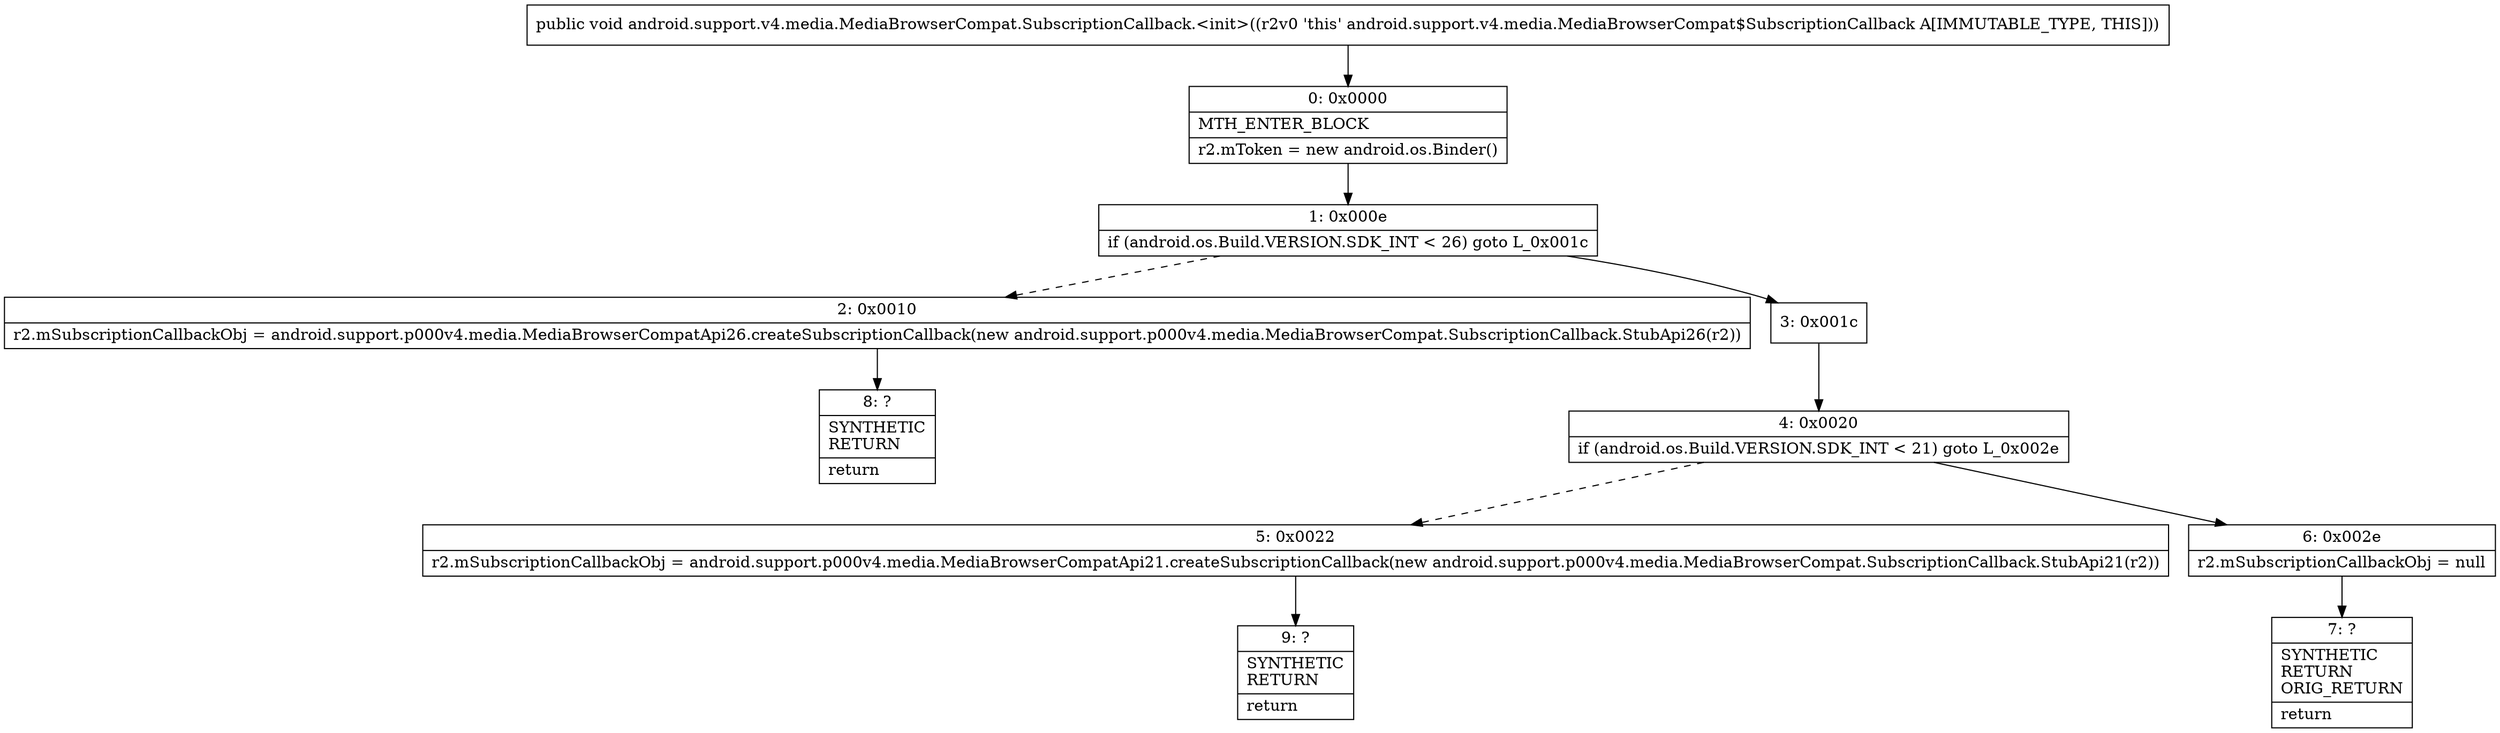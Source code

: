 digraph "CFG forandroid.support.v4.media.MediaBrowserCompat.SubscriptionCallback.\<init\>()V" {
Node_0 [shape=record,label="{0\:\ 0x0000|MTH_ENTER_BLOCK\l|r2.mToken = new android.os.Binder()\l}"];
Node_1 [shape=record,label="{1\:\ 0x000e|if (android.os.Build.VERSION.SDK_INT \< 26) goto L_0x001c\l}"];
Node_2 [shape=record,label="{2\:\ 0x0010|r2.mSubscriptionCallbackObj = android.support.p000v4.media.MediaBrowserCompatApi26.createSubscriptionCallback(new android.support.p000v4.media.MediaBrowserCompat.SubscriptionCallback.StubApi26(r2))\l}"];
Node_3 [shape=record,label="{3\:\ 0x001c}"];
Node_4 [shape=record,label="{4\:\ 0x0020|if (android.os.Build.VERSION.SDK_INT \< 21) goto L_0x002e\l}"];
Node_5 [shape=record,label="{5\:\ 0x0022|r2.mSubscriptionCallbackObj = android.support.p000v4.media.MediaBrowserCompatApi21.createSubscriptionCallback(new android.support.p000v4.media.MediaBrowserCompat.SubscriptionCallback.StubApi21(r2))\l}"];
Node_6 [shape=record,label="{6\:\ 0x002e|r2.mSubscriptionCallbackObj = null\l}"];
Node_7 [shape=record,label="{7\:\ ?|SYNTHETIC\lRETURN\lORIG_RETURN\l|return\l}"];
Node_8 [shape=record,label="{8\:\ ?|SYNTHETIC\lRETURN\l|return\l}"];
Node_9 [shape=record,label="{9\:\ ?|SYNTHETIC\lRETURN\l|return\l}"];
MethodNode[shape=record,label="{public void android.support.v4.media.MediaBrowserCompat.SubscriptionCallback.\<init\>((r2v0 'this' android.support.v4.media.MediaBrowserCompat$SubscriptionCallback A[IMMUTABLE_TYPE, THIS])) }"];
MethodNode -> Node_0;
Node_0 -> Node_1;
Node_1 -> Node_2[style=dashed];
Node_1 -> Node_3;
Node_2 -> Node_8;
Node_3 -> Node_4;
Node_4 -> Node_5[style=dashed];
Node_4 -> Node_6;
Node_5 -> Node_9;
Node_6 -> Node_7;
}

